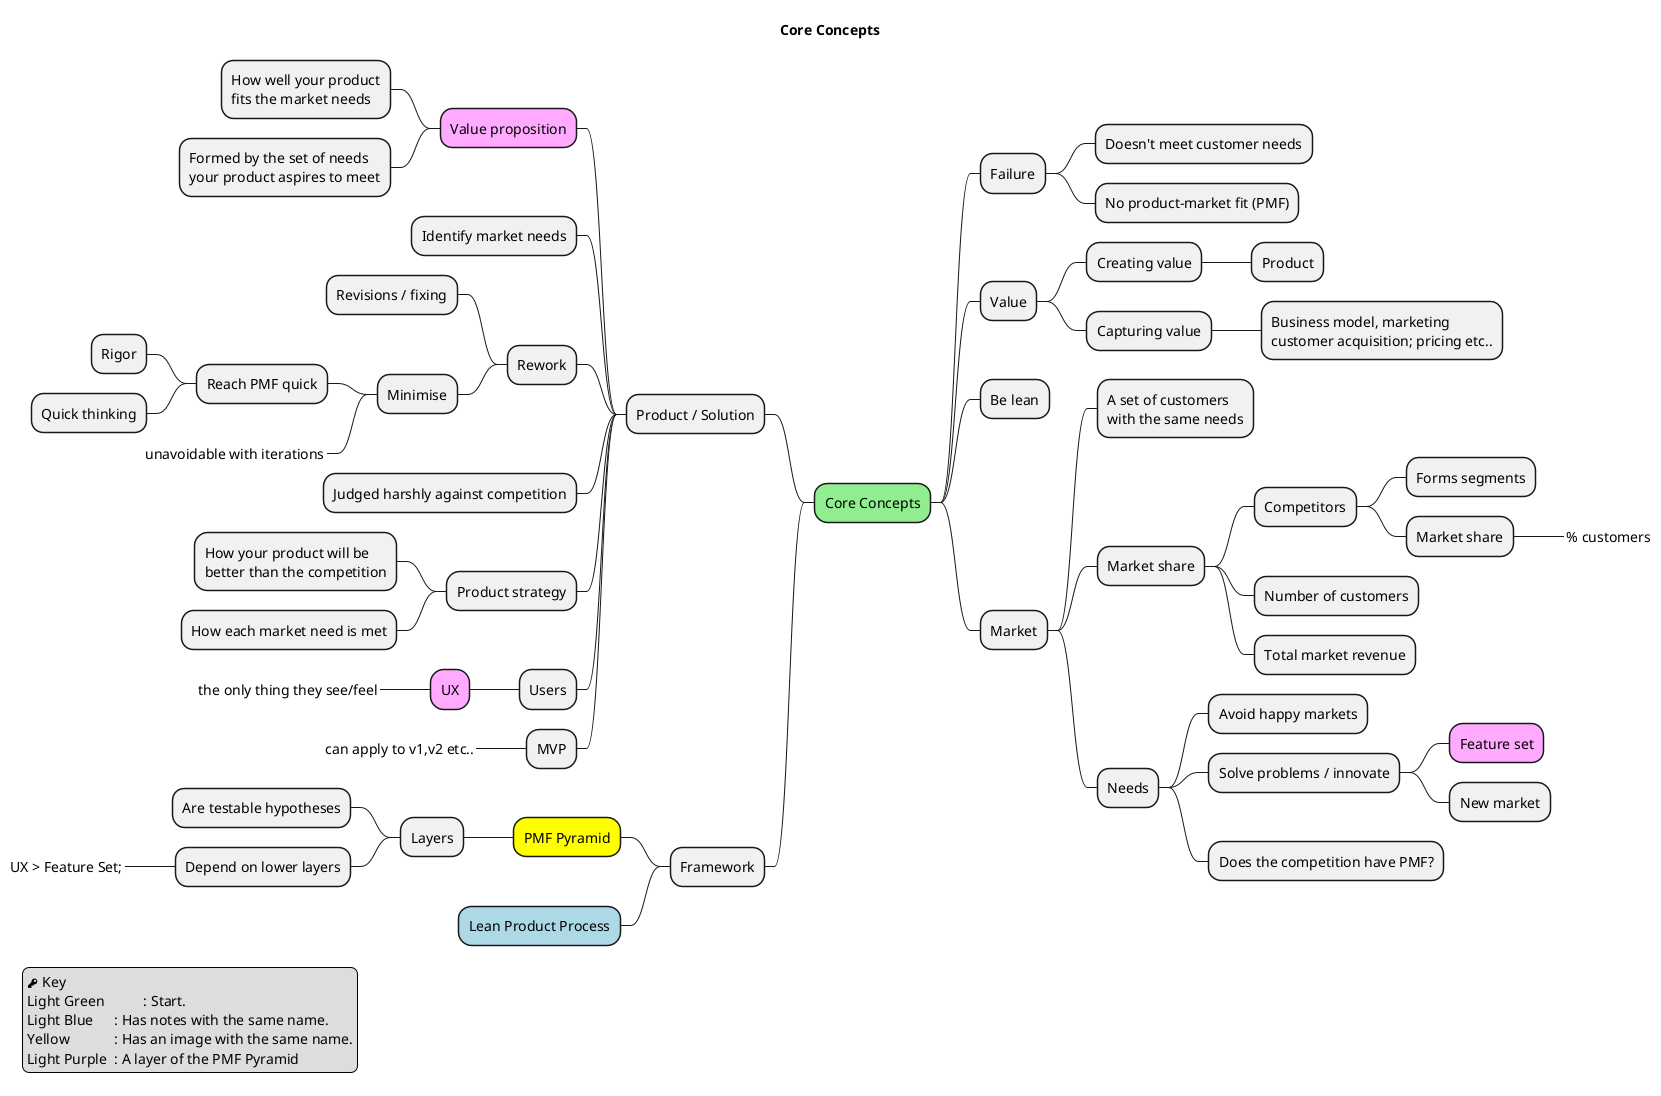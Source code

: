 @startmindmap

legend left
  <&key> Key
  Light Green   \t: Start.
  Light Blue    \t: Has notes with the same name.
  Yellow        \t: Has an image with the same name.
  Light Purple  \t: A layer of the PMF Pyramid
endlegend

title Core Concepts

*[#lightgreen] Core Concepts

' === FAILURE === '
** Failure
*** Doesn't meet customer needs
*** No product-market fit (PMF)

' === VALUE === '
** Value
*** Creating value
**** Product
*** Capturing value
****:Business model, marketing
customer acquisition; pricing etc..;

** Be lean

' === MARKET === '
** Market
***:A set of customers
with the same needs;
*** Market share
**** Competitors
***** Forms segments
***** Market share
******_ % customers
**** Number of customers
**** Total market revenue
*** Needs
**** Avoid happy markets
**** Solve problems / innovate
*****[#FAF] Feature set
***** New market
**** Does the competition have PMF?

left side

' === PRODUCT === '
** Product / Solution
***[#FAF] Value proposition
****:How well your product
fits the market needs;
****:Formed by the set of needs
your product aspires to meet;
*** Identify market needs
*** Rework
**** Revisions / fixing
**** Minimise
***** Reach PMF quick
****** Rigor
****** Quick thinking
*****_ unavoidable with iterations
*** Judged harshly against competition
' strategy '
*** Product strategy
****:How your product will be
better than the competition;
**** How each market need is met
' users '
*** Users
****[#FAF] UX
*****_ the only thing they see/feel
' mvp '
*** MVP
****_ can apply to v1,v2 etc..






' === FRAMEWORK === '
** Framework
***[#yellow] PMF Pyramid
**** Layers
***** Are testable hypotheses
***** Depend on lower layers
******_ UX > Feature Set;
***[#lightblue] Lean Product Process



@endmindmap
